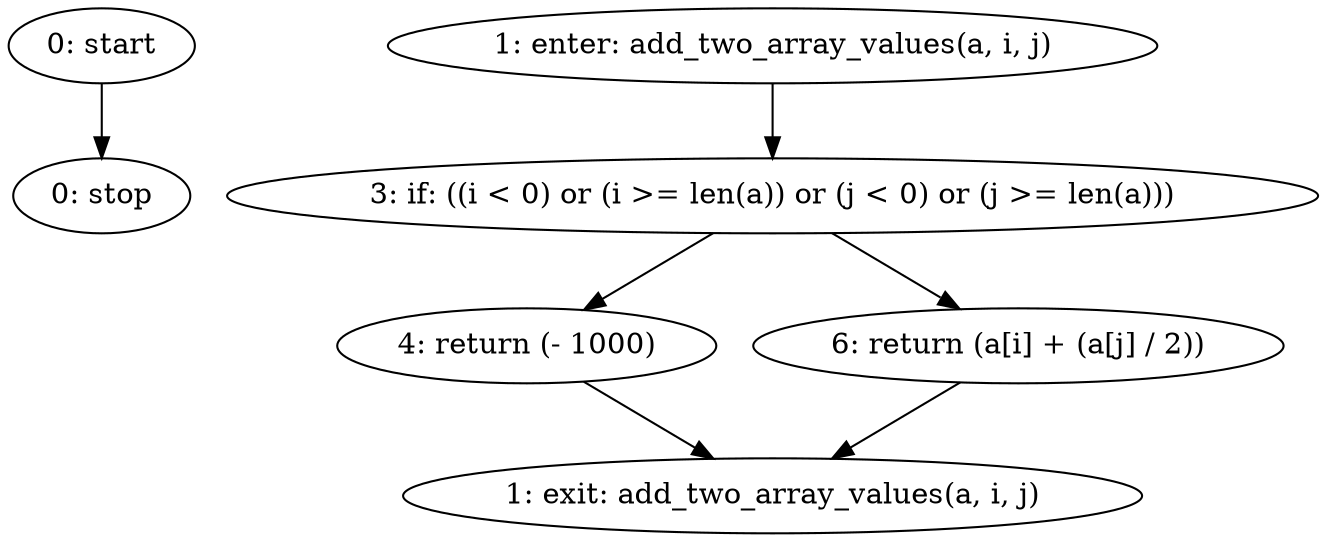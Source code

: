 strict digraph "" {
	node [label="\N"];
	0	[label="0: start"];
	6	[label="0: stop"];
	0 -> 6;
	1	[label="1: enter: add_two_array_values(a, i, j)"];
	3	[label="3: if: ((i < 0) or (i >= len(a)) or (j < 0) or (j >= len(a)))"];
	1 -> 3;
	4	[label="4: return (- 1000)"];
	3 -> 4;
	5	[label="6: return (a[i] + (a[j] / 2))"];
	3 -> 5;
	2	[label="1: exit: add_two_array_values(a, i, j)"];
	4 -> 2;
	5 -> 2;
}
